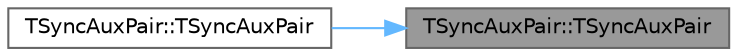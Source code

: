 digraph "TSyncAuxPair::TSyncAuxPair"
{
 // INTERACTIVE_SVG=YES
 // LATEX_PDF_SIZE
  bgcolor="transparent";
  edge [fontname=Helvetica,fontsize=10,labelfontname=Helvetica,labelfontsize=10];
  node [fontname=Helvetica,fontsize=10,shape=box,height=0.2,width=0.4];
  rankdir="RL";
  Node1 [id="Node000001",label="TSyncAuxPair::TSyncAuxPair",height=0.2,width=0.4,color="gray40", fillcolor="grey60", style="filled", fontcolor="black",tooltip=" "];
  Node1 -> Node2 [id="edge1_Node000001_Node000002",dir="back",color="steelblue1",style="solid",tooltip=" "];
  Node2 [id="Node000002",label="TSyncAuxPair::TSyncAuxPair",height=0.2,width=0.4,color="grey40", fillcolor="white", style="filled",URL="$db/d28/structTSyncAuxPair.html#aa79f5dc475703453d4f9b6a523edb5f8",tooltip=" "];
}
